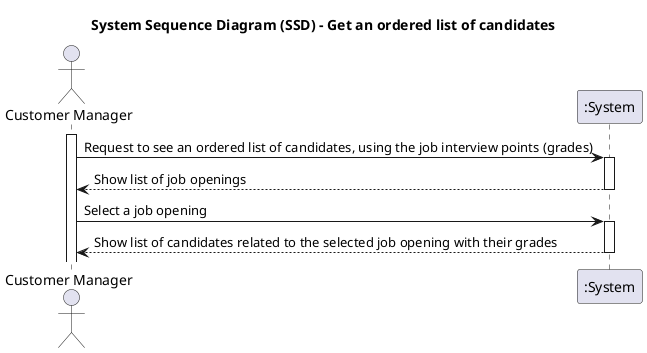 @startuml
'skinparam monochrome true
'skinparam packageStyle rectangle
'skinparam shadowing false

title System Sequence Diagram (SSD) - Get an ordered list of candidates

actor "Customer Manager" as Agent
participant ":System" as System

activate Agent

Agent -> System : Request to see an ordered list of candidates, using the job interview points (grades)

activate System

System --> Agent: Show list of job openings
deactivate

Agent -> System : Select a job opening

activate System

System --> Agent : Show list of candidates related to the selected job opening with their grades
deactivate


@enduml